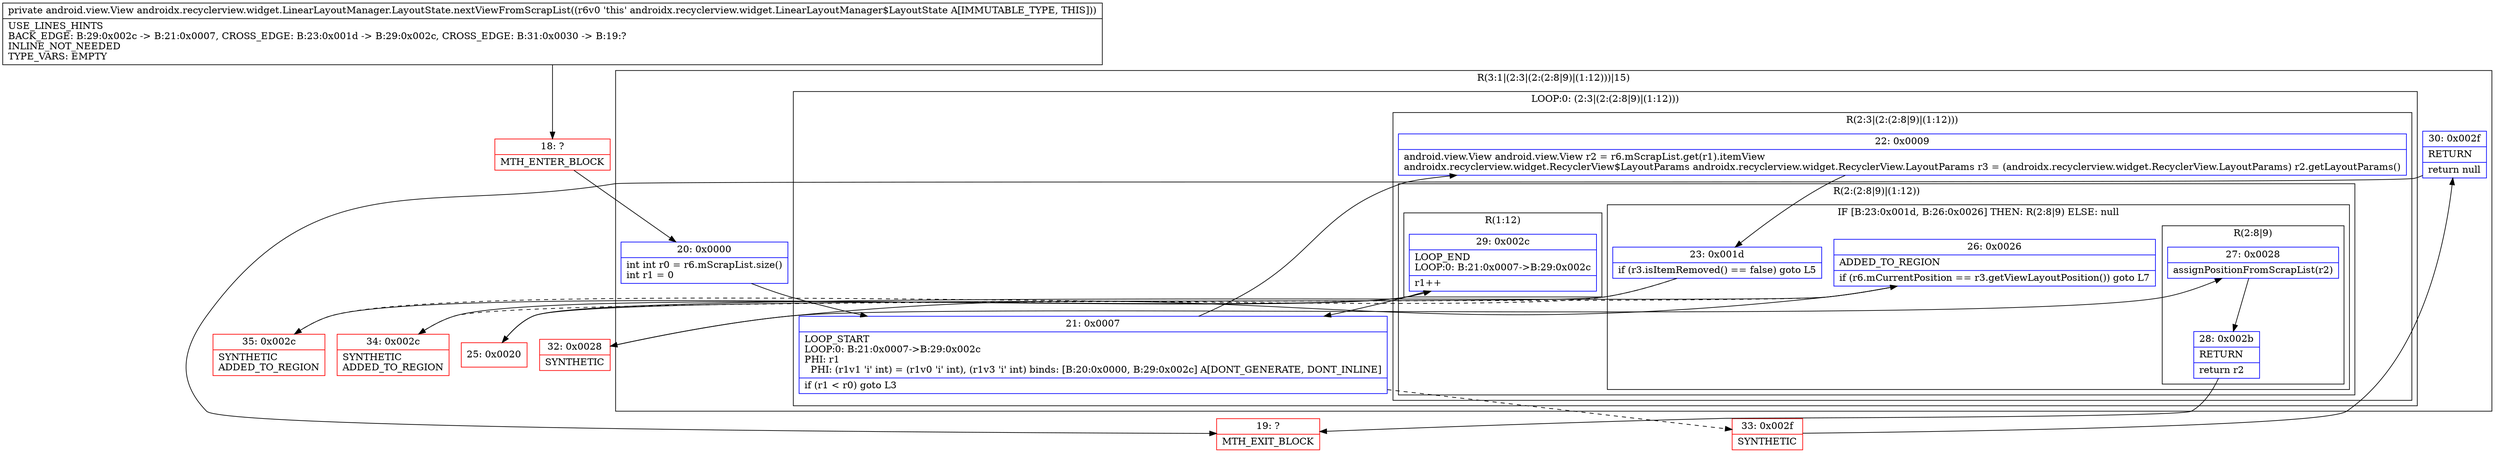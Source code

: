 digraph "CFG forandroidx.recyclerview.widget.LinearLayoutManager.LayoutState.nextViewFromScrapList()Landroid\/view\/View;" {
subgraph cluster_Region_85434506 {
label = "R(3:1|(2:3|(2:(2:8|9)|(1:12)))|15)";
node [shape=record,color=blue];
Node_20 [shape=record,label="{20\:\ 0x0000|int int r0 = r6.mScrapList.size()\lint r1 = 0\l}"];
subgraph cluster_LoopRegion_2027710624 {
label = "LOOP:0: (2:3|(2:(2:8|9)|(1:12)))";
node [shape=record,color=blue];
Node_21 [shape=record,label="{21\:\ 0x0007|LOOP_START\lLOOP:0: B:21:0x0007\-\>B:29:0x002c\lPHI: r1 \l  PHI: (r1v1 'i' int) = (r1v0 'i' int), (r1v3 'i' int) binds: [B:20:0x0000, B:29:0x002c] A[DONT_GENERATE, DONT_INLINE]\l|if (r1 \< r0) goto L3\l}"];
subgraph cluster_Region_935195576 {
label = "R(2:3|(2:(2:8|9)|(1:12)))";
node [shape=record,color=blue];
Node_22 [shape=record,label="{22\:\ 0x0009|android.view.View android.view.View r2 = r6.mScrapList.get(r1).itemView\landroidx.recyclerview.widget.RecyclerView$LayoutParams androidx.recyclerview.widget.RecyclerView.LayoutParams r3 = (androidx.recyclerview.widget.RecyclerView.LayoutParams) r2.getLayoutParams()\l}"];
subgraph cluster_Region_196345509 {
label = "R(2:(2:8|9)|(1:12))";
node [shape=record,color=blue];
subgraph cluster_IfRegion_336918047 {
label = "IF [B:23:0x001d, B:26:0x0026] THEN: R(2:8|9) ELSE: null";
node [shape=record,color=blue];
Node_23 [shape=record,label="{23\:\ 0x001d|if (r3.isItemRemoved() == false) goto L5\l}"];
Node_26 [shape=record,label="{26\:\ 0x0026|ADDED_TO_REGION\l|if (r6.mCurrentPosition == r3.getViewLayoutPosition()) goto L7\l}"];
subgraph cluster_Region_253105717 {
label = "R(2:8|9)";
node [shape=record,color=blue];
Node_27 [shape=record,label="{27\:\ 0x0028|assignPositionFromScrapList(r2)\l}"];
Node_28 [shape=record,label="{28\:\ 0x002b|RETURN\l|return r2\l}"];
}
}
subgraph cluster_Region_1754585257 {
label = "R(1:12)";
node [shape=record,color=blue];
Node_29 [shape=record,label="{29\:\ 0x002c|LOOP_END\lLOOP:0: B:21:0x0007\-\>B:29:0x002c\l|r1++\l}"];
}
}
}
}
Node_30 [shape=record,label="{30\:\ 0x002f|RETURN\l|return null\l}"];
}
Node_18 [shape=record,color=red,label="{18\:\ ?|MTH_ENTER_BLOCK\l}"];
Node_25 [shape=record,color=red,label="{25\:\ 0x0020}"];
Node_32 [shape=record,color=red,label="{32\:\ 0x0028|SYNTHETIC\l}"];
Node_19 [shape=record,color=red,label="{19\:\ ?|MTH_EXIT_BLOCK\l}"];
Node_34 [shape=record,color=red,label="{34\:\ 0x002c|SYNTHETIC\lADDED_TO_REGION\l}"];
Node_35 [shape=record,color=red,label="{35\:\ 0x002c|SYNTHETIC\lADDED_TO_REGION\l}"];
Node_33 [shape=record,color=red,label="{33\:\ 0x002f|SYNTHETIC\l}"];
MethodNode[shape=record,label="{private android.view.View androidx.recyclerview.widget.LinearLayoutManager.LayoutState.nextViewFromScrapList((r6v0 'this' androidx.recyclerview.widget.LinearLayoutManager$LayoutState A[IMMUTABLE_TYPE, THIS]))  | USE_LINES_HINTS\lBACK_EDGE: B:29:0x002c \-\> B:21:0x0007, CROSS_EDGE: B:23:0x001d \-\> B:29:0x002c, CROSS_EDGE: B:31:0x0030 \-\> B:19:?\lINLINE_NOT_NEEDED\lTYPE_VARS: EMPTY\l}"];
MethodNode -> Node_18;Node_20 -> Node_21;
Node_21 -> Node_22;
Node_21 -> Node_33[style=dashed];
Node_22 -> Node_23;
Node_23 -> Node_25;
Node_23 -> Node_35[style=dashed];
Node_26 -> Node_32;
Node_26 -> Node_34[style=dashed];
Node_27 -> Node_28;
Node_28 -> Node_19;
Node_29 -> Node_21;
Node_30 -> Node_19;
Node_18 -> Node_20;
Node_25 -> Node_26;
Node_32 -> Node_27;
Node_34 -> Node_29;
Node_35 -> Node_29;
Node_33 -> Node_30;
}

